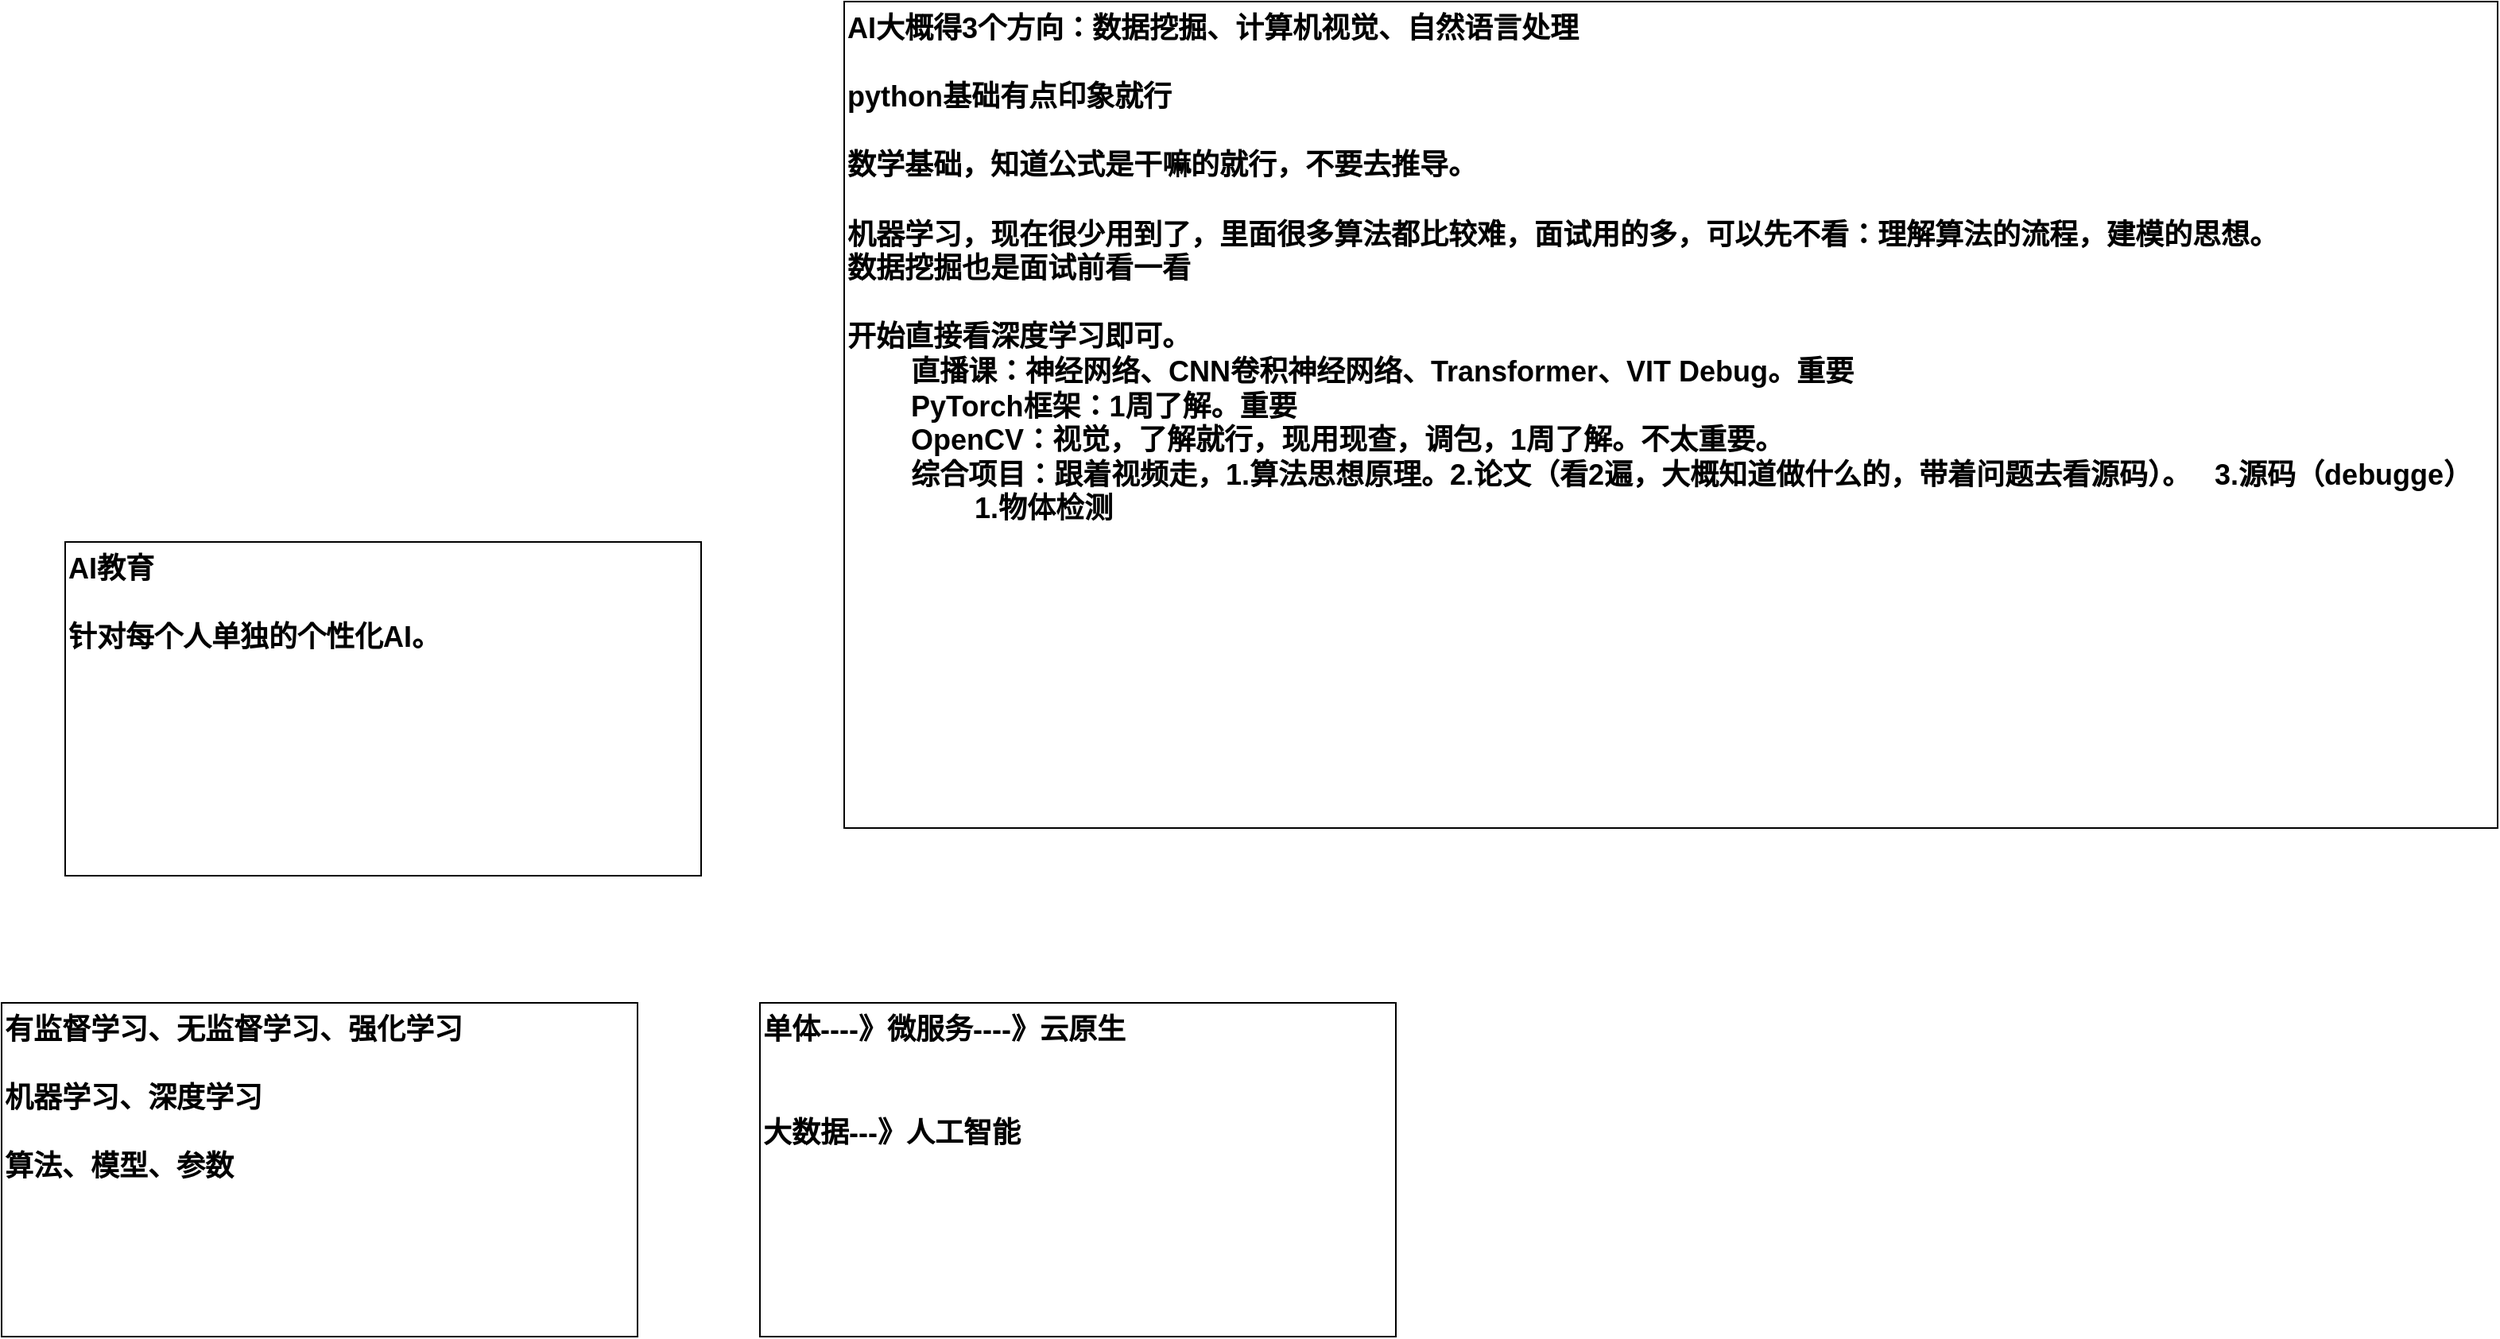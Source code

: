 <mxfile version="24.4.9" type="github">
  <diagram name="第 1 页" id="s3n8gG0fuKqffe70A_rA">
    <mxGraphModel dx="2391" dy="2235" grid="1" gridSize="10" guides="1" tooltips="1" connect="1" arrows="1" fold="1" page="1" pageScale="1" pageWidth="827" pageHeight="1169" math="0" shadow="0">
      <root>
        <mxCell id="0" />
        <mxCell id="1" parent="0" />
        <mxCell id="pCqtwlNCeUda_szj-wWr-1" value="有监督学习、无监督学习、强化学习&lt;div&gt;&lt;br&gt;&lt;/div&gt;&lt;div&gt;机器学习、深度学习&lt;/div&gt;&lt;div&gt;&lt;br&gt;&lt;/div&gt;&lt;div&gt;算法、模型、参数&lt;/div&gt;" style="rounded=0;whiteSpace=wrap;html=1;strokeWidth=1;fontSize=18;verticalAlign=top;align=left;fontStyle=1" parent="1" vertex="1">
          <mxGeometry x="350" y="350" width="400" height="210" as="geometry" />
        </mxCell>
        <mxCell id="pCqtwlNCeUda_szj-wWr-2" value="单体----》微服务----》云原生&lt;div&gt;&lt;br&gt;&lt;/div&gt;&lt;div&gt;&lt;br&gt;&lt;/div&gt;&lt;div&gt;大数据---》人工智能&lt;/div&gt;" style="rounded=0;whiteSpace=wrap;html=1;strokeWidth=1;fontSize=18;verticalAlign=top;align=left;fontStyle=1" parent="1" vertex="1">
          <mxGeometry x="827" y="350" width="400" height="210" as="geometry" />
        </mxCell>
        <mxCell id="pCqtwlNCeUda_szj-wWr-3" value="AI教育&lt;div&gt;&lt;br&gt;&lt;/div&gt;&lt;div&gt;针对每个人单独的个性化AI。&lt;/div&gt;" style="rounded=0;whiteSpace=wrap;html=1;strokeWidth=1;fontSize=18;verticalAlign=top;align=left;fontStyle=1" parent="1" vertex="1">
          <mxGeometry x="390" y="60" width="400" height="210" as="geometry" />
        </mxCell>
        <mxCell id="UERRzto7p0Ywzh5H4U2g-1" value="&lt;div&gt;AI大概得3个方向：数据挖掘、计算机视觉、自然语言处理&lt;/div&gt;&lt;div&gt;&lt;br&gt;&lt;/div&gt;python基础有点印象就行&lt;div&gt;&lt;br&gt;&lt;/div&gt;&lt;div&gt;数学基础，知道公式是干嘛的就行，不要去推导。&lt;/div&gt;&lt;div&gt;&lt;br&gt;&lt;/div&gt;&lt;div&gt;机器学习，现在很少用到了，里面很多算法都比较难，面试用的多，可以先不看：理解算法的流程，建模的思想。&lt;/div&gt;&lt;div&gt;数据挖掘也是面试前看一看&lt;/div&gt;&lt;div&gt;&lt;br&gt;&lt;/div&gt;&lt;div&gt;开始直接看深度学习即可。&lt;/div&gt;&lt;div&gt;&lt;span style=&quot;white-space: pre;&quot;&gt;&#x9;&lt;/span&gt;直播课：神经网络、CNN卷积神经网络、Transformer、VIT Debug。重要&lt;br&gt;&lt;/div&gt;&lt;div&gt;&lt;span style=&quot;white-space: pre;&quot;&gt;&#x9;&lt;/span&gt;PyTorch框架：1周了解。重要&lt;br&gt;&lt;/div&gt;&lt;div&gt;&lt;span style=&quot;white-space: pre;&quot;&gt;&#x9;&lt;/span&gt;OpenCV：视觉，了解就行，现用现查，调包，1周了解。不太重要。&lt;br&gt;&lt;/div&gt;&lt;div&gt;&lt;span style=&quot;white-space: pre;&quot;&gt;&#x9;&lt;/span&gt;综合项目：跟着视频走，1.算法思想原理。2.论文（看2遍，大概知道做什么的，带着问题去看源码）。&amp;nbsp; &amp;nbsp;3.源码（debugge）&amp;nbsp;&amp;nbsp;&lt;br&gt;&lt;/div&gt;&lt;div&gt;&lt;span style=&quot;white-space: pre;&quot;&gt;&#x9;&lt;/span&gt;&lt;span style=&quot;white-space: pre;&quot;&gt;&#x9;&lt;/span&gt;1.物体检测&lt;br&gt;&lt;/div&gt;" style="rounded=0;whiteSpace=wrap;html=1;strokeWidth=1;fontSize=18;verticalAlign=top;align=left;fontStyle=1" vertex="1" parent="1">
          <mxGeometry x="880" y="-280" width="1040" height="520" as="geometry" />
        </mxCell>
      </root>
    </mxGraphModel>
  </diagram>
</mxfile>
